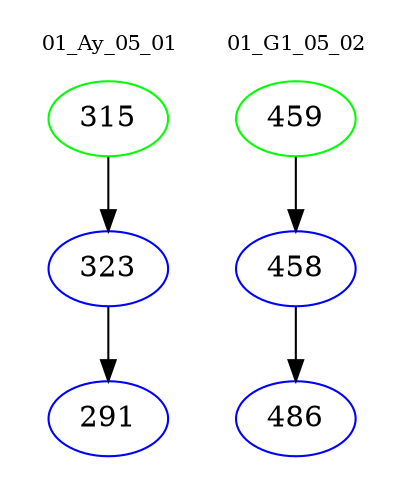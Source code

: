 digraph{
subgraph cluster_0 {
color = white
label = "01_Ay_05_01";
fontsize=10;
T0_315 [label="315", color="green"]
T0_315 -> T0_323 [color="black"]
T0_323 [label="323", color="blue"]
T0_323 -> T0_291 [color="black"]
T0_291 [label="291", color="blue"]
}
subgraph cluster_1 {
color = white
label = "01_G1_05_02";
fontsize=10;
T1_459 [label="459", color="green"]
T1_459 -> T1_458 [color="black"]
T1_458 [label="458", color="blue"]
T1_458 -> T1_486 [color="black"]
T1_486 [label="486", color="blue"]
}
}
